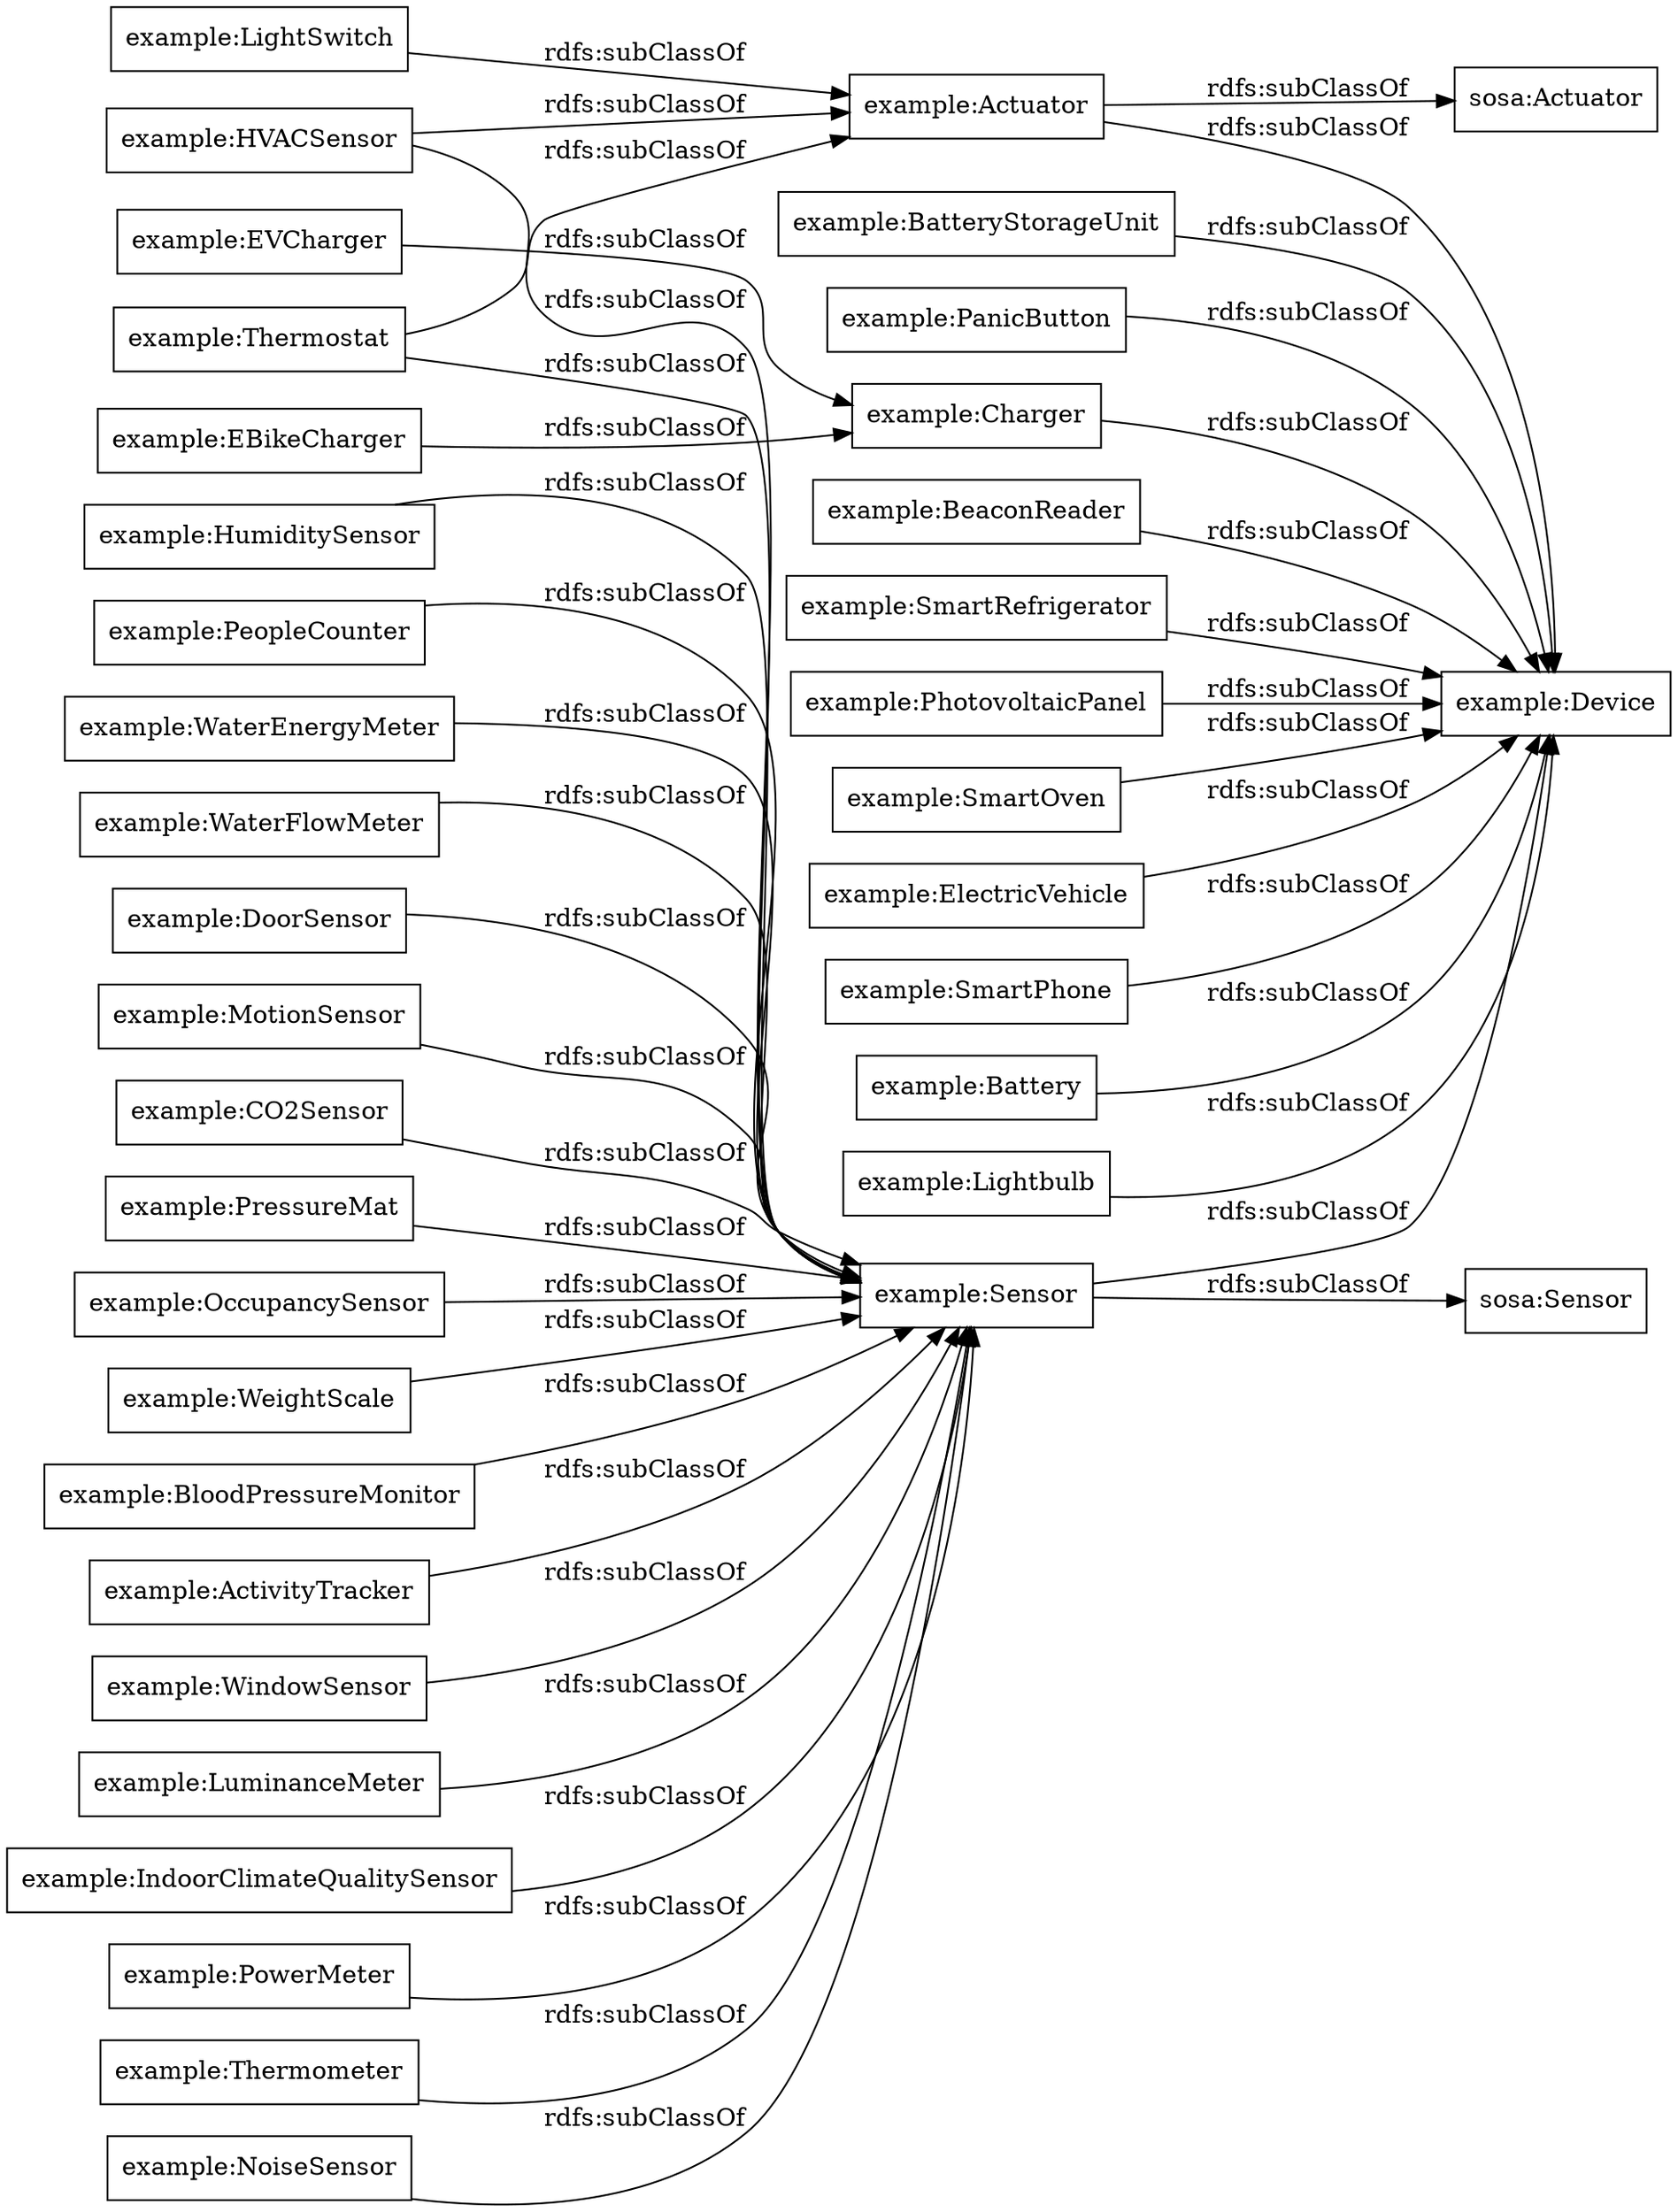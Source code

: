 digraph ar2dtool_diagram { 
rankdir=LR;
size="1000"
node [shape = rectangle, color="black"]; "example:PowerMeter" "example:PhotovoltaicPanel" "example:Thermometer" "example:SmartOven" "example:NoiseSensor" "example:LightSwitch" "example:Charger" "example:ElectricVehicle" "example:HumiditySensor" "example:PeopleCounter" "example:SmartPhone" "example:WaterEnergyMeter" "sosa:Actuator" "example:WaterFlowMeter" "example:DoorSensor" "example:MotionSensor" "example:CO2Sensor" "example:EVCharger" "example:HVACSensor" "example:Device" "example:PressureMat" "example:Actuator" "example:OccupancySensor" "example:Thermostat" "sosa:Sensor" "example:WeightScale" "example:Lightbulb" "example:BatteryStorageUnit" "example:BeaconReader" "example:BloodPressureMonitor" "example:PanicButton" "example:ActivityTracker" "example:Sensor" "example:WindowSensor" "example:SmartRefrigerator" "example:Battery" "example:LuminanceMeter" "example:IndoorClimateQualitySensor" "example:EBikeCharger" ; /*classes style*/
	"example:PhotovoltaicPanel" -> "example:Device" [ label = "rdfs:subClassOf" ];
	"example:PeopleCounter" -> "example:Sensor" [ label = "rdfs:subClassOf" ];
	"example:WaterEnergyMeter" -> "example:Sensor" [ label = "rdfs:subClassOf" ];
	"example:Lightbulb" -> "example:Device" [ label = "rdfs:subClassOf" ];
	"example:WaterFlowMeter" -> "example:Sensor" [ label = "rdfs:subClassOf" ];
	"example:HVACSensor" -> "example:Sensor" [ label = "rdfs:subClassOf" ];
	"example:HVACSensor" -> "example:Actuator" [ label = "rdfs:subClassOf" ];
	"example:PanicButton" -> "example:Device" [ label = "rdfs:subClassOf" ];
	"example:SmartRefrigerator" -> "example:Device" [ label = "rdfs:subClassOf" ];
	"example:Sensor" -> "sosa:Sensor" [ label = "rdfs:subClassOf" ];
	"example:Sensor" -> "example:Device" [ label = "rdfs:subClassOf" ];
	"example:DoorSensor" -> "example:Sensor" [ label = "rdfs:subClassOf" ];
	"example:ActivityTracker" -> "example:Sensor" [ label = "rdfs:subClassOf" ];
	"example:Charger" -> "example:Device" [ label = "rdfs:subClassOf" ];
	"example:LuminanceMeter" -> "example:Sensor" [ label = "rdfs:subClassOf" ];
	"example:ElectricVehicle" -> "example:Device" [ label = "rdfs:subClassOf" ];
	"example:WindowSensor" -> "example:Sensor" [ label = "rdfs:subClassOf" ];
	"example:PressureMat" -> "example:Sensor" [ label = "rdfs:subClassOf" ];
	"example:EVCharger" -> "example:Charger" [ label = "rdfs:subClassOf" ];
	"example:OccupancySensor" -> "example:Sensor" [ label = "rdfs:subClassOf" ];
	"example:LightSwitch" -> "example:Actuator" [ label = "rdfs:subClassOf" ];
	"example:SmartOven" -> "example:Device" [ label = "rdfs:subClassOf" ];
	"example:BeaconReader" -> "example:Device" [ label = "rdfs:subClassOf" ];
	"example:CO2Sensor" -> "example:Sensor" [ label = "rdfs:subClassOf" ];
	"example:Battery" -> "example:Device" [ label = "rdfs:subClassOf" ];
	"example:SmartPhone" -> "example:Device" [ label = "rdfs:subClassOf" ];
	"example:EBikeCharger" -> "example:Charger" [ label = "rdfs:subClassOf" ];
	"example:NoiseSensor" -> "example:Sensor" [ label = "rdfs:subClassOf" ];
	"example:PowerMeter" -> "example:Sensor" [ label = "rdfs:subClassOf" ];
	"example:Thermostat" -> "example:Sensor" [ label = "rdfs:subClassOf" ];
	"example:Thermostat" -> "example:Actuator" [ label = "rdfs:subClassOf" ];
	"example:HumiditySensor" -> "example:Sensor" [ label = "rdfs:subClassOf" ];
	"example:IndoorClimateQualitySensor" -> "example:Sensor" [ label = "rdfs:subClassOf" ];
	"example:BloodPressureMonitor" -> "example:Sensor" [ label = "rdfs:subClassOf" ];
	"example:Actuator" -> "sosa:Actuator" [ label = "rdfs:subClassOf" ];
	"example:Actuator" -> "example:Device" [ label = "rdfs:subClassOf" ];
	"example:BatteryStorageUnit" -> "example:Device" [ label = "rdfs:subClassOf" ];
	"example:WeightScale" -> "example:Sensor" [ label = "rdfs:subClassOf" ];
	"example:Thermometer" -> "example:Sensor" [ label = "rdfs:subClassOf" ];
	"example:MotionSensor" -> "example:Sensor" [ label = "rdfs:subClassOf" ];

}
